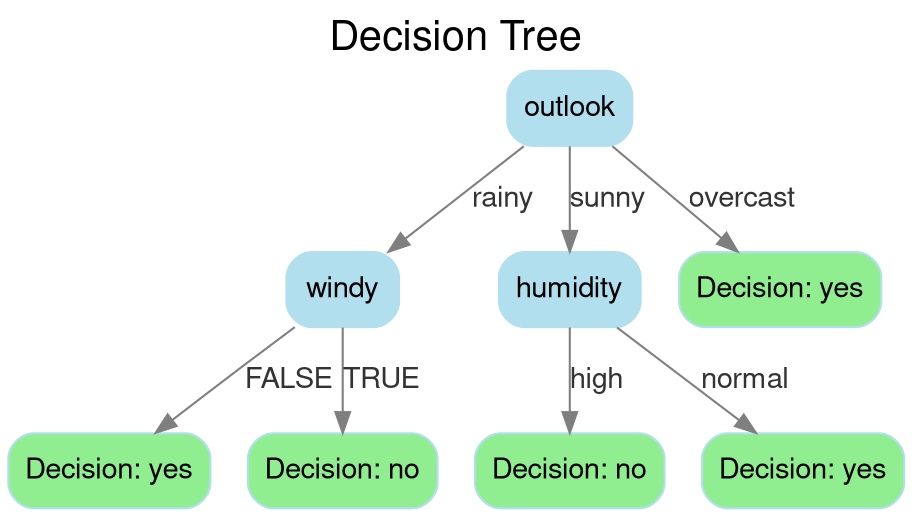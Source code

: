 digraph DecisionTree {
  fontname="Helvetica,Arial,sans-serif";
  node [fontname="Helvetica,Arial,sans-serif", shape=box, style="filled,rounded", color=lightblue2, fontcolor=black];
  edge [fontname="Helvetica,Arial,sans-serif", color=gray50, fontcolor=gray20];
  rankdir=TB;
  label="Decision Tree";
  labelloc=top;
  fontsize=20;
  node0 [label="outlook"];
  node1 [label="windy"];
  node2 [label="Decision: yes", fillcolor=lightgreen];
  node1 -> node2 [label="FALSE"];
  node3 [label="Decision: no", fillcolor=lightgreen];
  node1 -> node3 [label="TRUE"];
  node0 -> node1 [label="rainy"];
  node4 [label="humidity"];
  node5 [label="Decision: no", fillcolor=lightgreen];
  node4 -> node5 [label="high"];
  node6 [label="Decision: yes", fillcolor=lightgreen];
  node4 -> node6 [label="normal"];
  node0 -> node4 [label="sunny"];
  node7 [label="Decision: yes", fillcolor=lightgreen];
  node0 -> node7 [label="overcast"];
}
